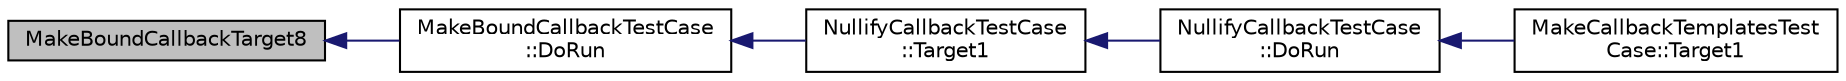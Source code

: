 digraph "MakeBoundCallbackTarget8"
{
  edge [fontname="Helvetica",fontsize="10",labelfontname="Helvetica",labelfontsize="10"];
  node [fontname="Helvetica",fontsize="10",shape=record];
  rankdir="LR";
  Node1 [label="MakeBoundCallbackTarget8",height=0.2,width=0.4,color="black", fillcolor="grey75", style="filled", fontcolor="black"];
  Node1 -> Node2 [dir="back",color="midnightblue",fontsize="10",style="solid"];
  Node2 [label="MakeBoundCallbackTestCase\l::DoRun",height=0.2,width=0.4,color="black", fillcolor="white", style="filled",URL="$d3/dd7/classMakeBoundCallbackTestCase.html#a772b25a78de2ba45e41087fc1157c61c",tooltip="Implementation to actually run this TestCase. "];
  Node2 -> Node3 [dir="back",color="midnightblue",fontsize="10",style="solid"];
  Node3 [label="NullifyCallbackTestCase\l::Target1",height=0.2,width=0.4,color="black", fillcolor="white", style="filled",URL="$db/d9b/classNullifyCallbackTestCase.html#aa5400251f3da6311ea3bf4327fb55c7f"];
  Node3 -> Node4 [dir="back",color="midnightblue",fontsize="10",style="solid"];
  Node4 [label="NullifyCallbackTestCase\l::DoRun",height=0.2,width=0.4,color="black", fillcolor="white", style="filled",URL="$db/d9b/classNullifyCallbackTestCase.html#ae20af2bdd79c85be1b075171568c4ecc",tooltip="Implementation to actually run this TestCase. "];
  Node4 -> Node5 [dir="back",color="midnightblue",fontsize="10",style="solid"];
  Node5 [label="MakeCallbackTemplatesTest\lCase::Target1",height=0.2,width=0.4,color="black", fillcolor="white", style="filled",URL="$d1/d1c/classMakeCallbackTemplatesTestCase.html#ae36412d99973065222e9ef7cb75a68a8"];
}

